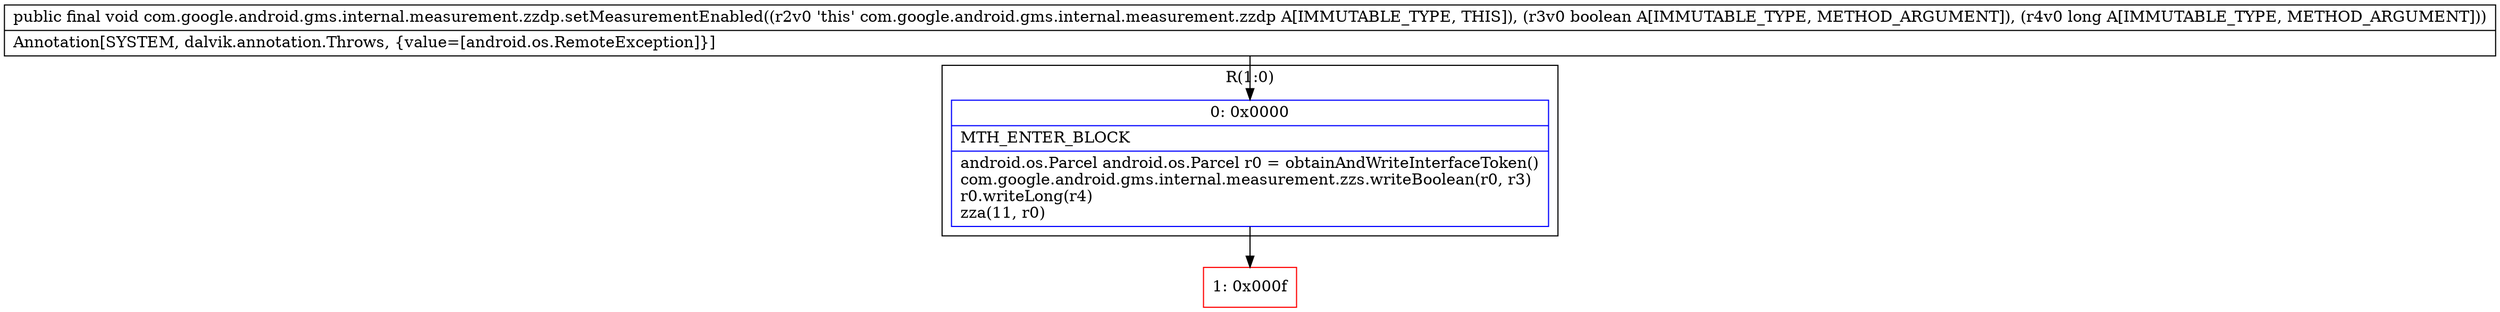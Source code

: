 digraph "CFG forcom.google.android.gms.internal.measurement.zzdp.setMeasurementEnabled(ZJ)V" {
subgraph cluster_Region_381620909 {
label = "R(1:0)";
node [shape=record,color=blue];
Node_0 [shape=record,label="{0\:\ 0x0000|MTH_ENTER_BLOCK\l|android.os.Parcel android.os.Parcel r0 = obtainAndWriteInterfaceToken()\lcom.google.android.gms.internal.measurement.zzs.writeBoolean(r0, r3)\lr0.writeLong(r4)\lzza(11, r0)\l}"];
}
Node_1 [shape=record,color=red,label="{1\:\ 0x000f}"];
MethodNode[shape=record,label="{public final void com.google.android.gms.internal.measurement.zzdp.setMeasurementEnabled((r2v0 'this' com.google.android.gms.internal.measurement.zzdp A[IMMUTABLE_TYPE, THIS]), (r3v0 boolean A[IMMUTABLE_TYPE, METHOD_ARGUMENT]), (r4v0 long A[IMMUTABLE_TYPE, METHOD_ARGUMENT]))  | Annotation[SYSTEM, dalvik.annotation.Throws, \{value=[android.os.RemoteException]\}]\l}"];
MethodNode -> Node_0;
Node_0 -> Node_1;
}

